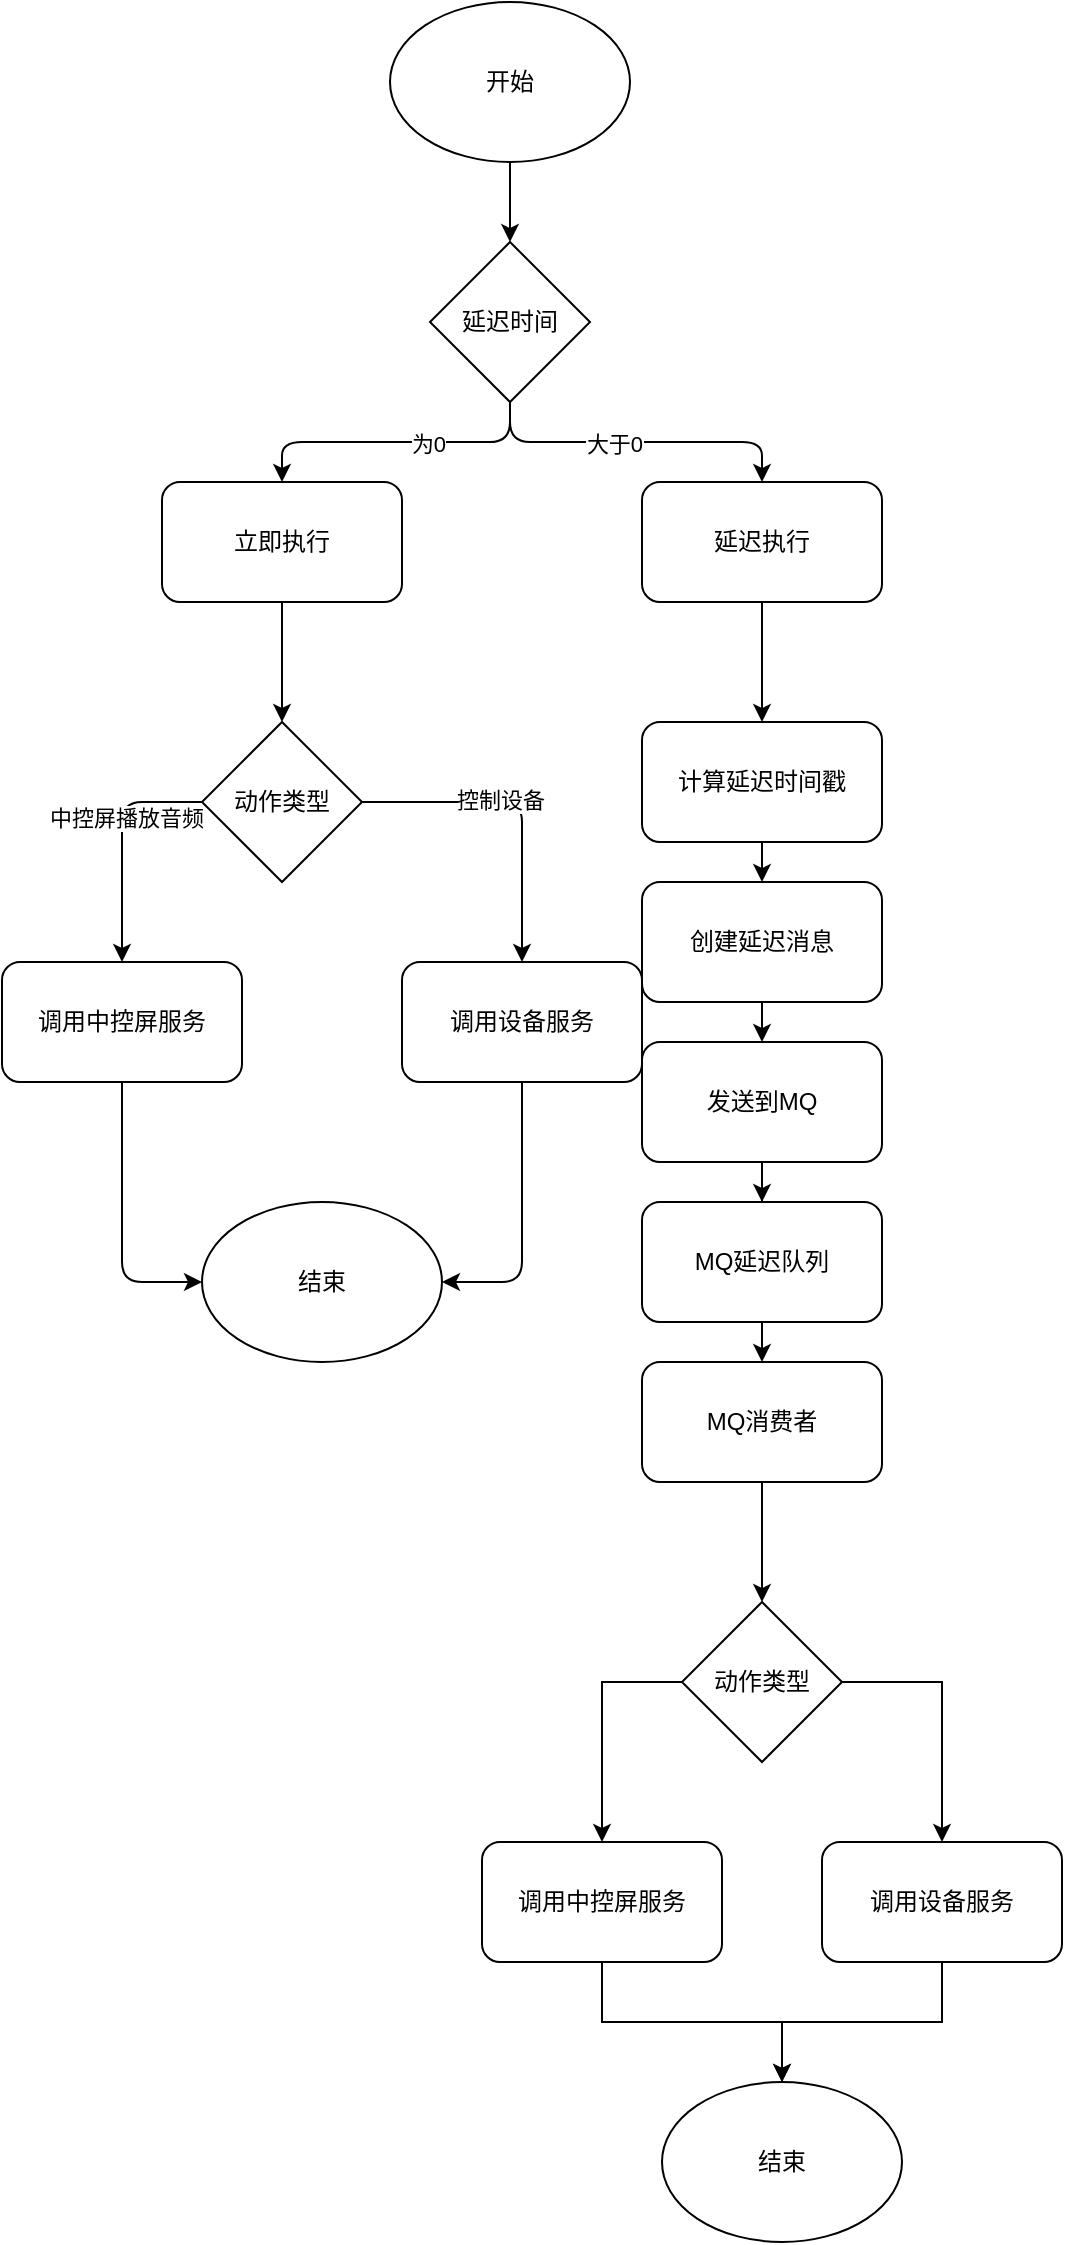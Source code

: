 <mxfile version="24.6.4" type="github">
  <diagram name="Page-1" id="3fiF6cGRswzjbdsliQT9">
    <mxGraphModel dx="1633" dy="1086" grid="1" gridSize="10" guides="1" tooltips="1" connect="1" arrows="1" fold="1" page="1" pageScale="1" pageWidth="827" pageHeight="1169" math="0" shadow="0">
      <root>
        <mxCell id="0" />
        <mxCell id="1" parent="0" />
        <mxCell id="2bTb_BUiYpR_dzB3xhPW-3" value="开始" style="ellipse;whiteSpace=wrap;html=1;" vertex="1" parent="1">
          <mxGeometry x="354" y="40" width="120" height="80" as="geometry" />
        </mxCell>
        <mxCell id="2bTb_BUiYpR_dzB3xhPW-4" value="延迟时间" style="rhombus;whiteSpace=wrap;html=1;" vertex="1" parent="1">
          <mxGeometry x="374" y="160" width="80" height="80" as="geometry" />
        </mxCell>
        <mxCell id="2bTb_BUiYpR_dzB3xhPW-5" value="立即执行" style="rounded=1;whiteSpace=wrap;html=1;" vertex="1" parent="1">
          <mxGeometry x="240" y="280" width="120" height="60" as="geometry" />
        </mxCell>
        <mxCell id="2bTb_BUiYpR_dzB3xhPW-6" value="延迟执行" style="rounded=1;whiteSpace=wrap;html=1;" vertex="1" parent="1">
          <mxGeometry x="480" y="280" width="120" height="60" as="geometry" />
        </mxCell>
        <mxCell id="2bTb_BUiYpR_dzB3xhPW-7" value="动作类型" style="rhombus;whiteSpace=wrap;html=1;" vertex="1" parent="1">
          <mxGeometry x="260" y="400" width="80" height="80" as="geometry" />
        </mxCell>
        <mxCell id="2bTb_BUiYpR_dzB3xhPW-8" value="调用中控屏服务" style="rounded=1;whiteSpace=wrap;html=1;" vertex="1" parent="1">
          <mxGeometry x="160" y="520" width="120" height="60" as="geometry" />
        </mxCell>
        <mxCell id="2bTb_BUiYpR_dzB3xhPW-9" value="调用设备服务" style="rounded=1;whiteSpace=wrap;html=1;" vertex="1" parent="1">
          <mxGeometry x="360" y="520" width="120" height="60" as="geometry" />
        </mxCell>
        <mxCell id="2bTb_BUiYpR_dzB3xhPW-10" value="结束" style="ellipse;whiteSpace=wrap;html=1;" vertex="1" parent="1">
          <mxGeometry x="260" y="640" width="120" height="80" as="geometry" />
        </mxCell>
        <mxCell id="2bTb_BUiYpR_dzB3xhPW-11" value="计算延迟时间戳" style="rounded=1;whiteSpace=wrap;html=1;" vertex="1" parent="1">
          <mxGeometry x="480" y="400" width="120" height="60" as="geometry" />
        </mxCell>
        <mxCell id="2bTb_BUiYpR_dzB3xhPW-12" value="创建延迟消息" style="rounded=1;whiteSpace=wrap;html=1;" vertex="1" parent="1">
          <mxGeometry x="480" y="480" width="120" height="60" as="geometry" />
        </mxCell>
        <mxCell id="2bTb_BUiYpR_dzB3xhPW-35" style="edgeStyle=orthogonalEdgeStyle;rounded=0;orthogonalLoop=1;jettySize=auto;html=1;exitX=0.5;exitY=1;exitDx=0;exitDy=0;" edge="1" parent="1" source="2bTb_BUiYpR_dzB3xhPW-13" target="2bTb_BUiYpR_dzB3xhPW-14">
          <mxGeometry relative="1" as="geometry" />
        </mxCell>
        <mxCell id="2bTb_BUiYpR_dzB3xhPW-13" value="发送到MQ" style="rounded=1;whiteSpace=wrap;html=1;" vertex="1" parent="1">
          <mxGeometry x="480" y="560" width="120" height="60" as="geometry" />
        </mxCell>
        <mxCell id="2bTb_BUiYpR_dzB3xhPW-36" style="edgeStyle=orthogonalEdgeStyle;rounded=0;orthogonalLoop=1;jettySize=auto;html=1;exitX=0.5;exitY=1;exitDx=0;exitDy=0;entryX=0.5;entryY=0;entryDx=0;entryDy=0;" edge="1" parent="1" source="2bTb_BUiYpR_dzB3xhPW-14" target="2bTb_BUiYpR_dzB3xhPW-15">
          <mxGeometry relative="1" as="geometry" />
        </mxCell>
        <mxCell id="2bTb_BUiYpR_dzB3xhPW-14" value="MQ延迟队列" style="rounded=1;whiteSpace=wrap;html=1;" vertex="1" parent="1">
          <mxGeometry x="480" y="640" width="120" height="60" as="geometry" />
        </mxCell>
        <mxCell id="2bTb_BUiYpR_dzB3xhPW-38" style="edgeStyle=orthogonalEdgeStyle;rounded=0;orthogonalLoop=1;jettySize=auto;html=1;exitX=0.5;exitY=1;exitDx=0;exitDy=0;entryX=0.5;entryY=0;entryDx=0;entryDy=0;" edge="1" parent="1" source="2bTb_BUiYpR_dzB3xhPW-15" target="2bTb_BUiYpR_dzB3xhPW-16">
          <mxGeometry relative="1" as="geometry" />
        </mxCell>
        <mxCell id="2bTb_BUiYpR_dzB3xhPW-15" value="MQ消费者" style="rounded=1;whiteSpace=wrap;html=1;" vertex="1" parent="1">
          <mxGeometry x="480" y="720" width="120" height="60" as="geometry" />
        </mxCell>
        <mxCell id="2bTb_BUiYpR_dzB3xhPW-39" style="edgeStyle=orthogonalEdgeStyle;rounded=0;orthogonalLoop=1;jettySize=auto;html=1;exitX=0;exitY=0.5;exitDx=0;exitDy=0;" edge="1" parent="1" source="2bTb_BUiYpR_dzB3xhPW-16" target="2bTb_BUiYpR_dzB3xhPW-17">
          <mxGeometry relative="1" as="geometry" />
        </mxCell>
        <mxCell id="2bTb_BUiYpR_dzB3xhPW-40" style="edgeStyle=orthogonalEdgeStyle;rounded=0;orthogonalLoop=1;jettySize=auto;html=1;exitX=1;exitY=0.5;exitDx=0;exitDy=0;entryX=0.5;entryY=0;entryDx=0;entryDy=0;" edge="1" parent="1" source="2bTb_BUiYpR_dzB3xhPW-16" target="2bTb_BUiYpR_dzB3xhPW-18">
          <mxGeometry relative="1" as="geometry" />
        </mxCell>
        <mxCell id="2bTb_BUiYpR_dzB3xhPW-16" value="动作类型" style="rhombus;whiteSpace=wrap;html=1;" vertex="1" parent="1">
          <mxGeometry x="500" y="840" width="80" height="80" as="geometry" />
        </mxCell>
        <mxCell id="2bTb_BUiYpR_dzB3xhPW-41" style="edgeStyle=orthogonalEdgeStyle;rounded=0;orthogonalLoop=1;jettySize=auto;html=1;exitX=0.5;exitY=1;exitDx=0;exitDy=0;" edge="1" parent="1" source="2bTb_BUiYpR_dzB3xhPW-17" target="2bTb_BUiYpR_dzB3xhPW-19">
          <mxGeometry relative="1" as="geometry" />
        </mxCell>
        <mxCell id="2bTb_BUiYpR_dzB3xhPW-17" value="调用中控屏服务" style="rounded=1;whiteSpace=wrap;html=1;" vertex="1" parent="1">
          <mxGeometry x="400" y="960" width="120" height="60" as="geometry" />
        </mxCell>
        <mxCell id="2bTb_BUiYpR_dzB3xhPW-43" style="edgeStyle=orthogonalEdgeStyle;rounded=0;orthogonalLoop=1;jettySize=auto;html=1;exitX=0.5;exitY=1;exitDx=0;exitDy=0;entryX=0.5;entryY=0;entryDx=0;entryDy=0;" edge="1" parent="1" source="2bTb_BUiYpR_dzB3xhPW-18" target="2bTb_BUiYpR_dzB3xhPW-19">
          <mxGeometry relative="1" as="geometry" />
        </mxCell>
        <mxCell id="2bTb_BUiYpR_dzB3xhPW-18" value="调用设备服务" style="rounded=1;whiteSpace=wrap;html=1;" vertex="1" parent="1">
          <mxGeometry x="570" y="960" width="120" height="60" as="geometry" />
        </mxCell>
        <mxCell id="2bTb_BUiYpR_dzB3xhPW-19" value="结束" style="ellipse;whiteSpace=wrap;html=1;" vertex="1" parent="1">
          <mxGeometry x="490" y="1080" width="120" height="80" as="geometry" />
        </mxCell>
        <mxCell id="2bTb_BUiYpR_dzB3xhPW-20" value="" style="endArrow=classic;html=1;exitX=0.5;exitY=1;exitDx=0;exitDy=0;entryX=0.5;entryY=0;entryDx=0;entryDy=0;" edge="1" parent="1" source="2bTb_BUiYpR_dzB3xhPW-3" target="2bTb_BUiYpR_dzB3xhPW-4">
          <mxGeometry width="50" height="50" relative="1" as="geometry">
            <mxPoint x="390" y="330" as="sourcePoint" />
            <mxPoint x="440" y="280" as="targetPoint" />
          </mxGeometry>
        </mxCell>
        <mxCell id="2bTb_BUiYpR_dzB3xhPW-21" value="" style="endArrow=classic;html=1;exitX=0.5;exitY=1;exitDx=0;exitDy=0;entryX=0.5;entryY=0;entryDx=0;entryDy=0;" edge="1" parent="1" source="2bTb_BUiYpR_dzB3xhPW-4" target="2bTb_BUiYpR_dzB3xhPW-5">
          <mxGeometry width="50" height="50" relative="1" as="geometry">
            <mxPoint x="390" y="330" as="sourcePoint" />
            <mxPoint x="440" y="280" as="targetPoint" />
            <Array as="points">
              <mxPoint x="414" y="260" />
              <mxPoint x="300" y="260" />
            </Array>
          </mxGeometry>
        </mxCell>
        <mxCell id="2bTb_BUiYpR_dzB3xhPW-22" value="为0" style="edgeLabel;html=1;align=center;verticalAlign=middle;resizable=0;points=[];" vertex="1" connectable="0" parent="2bTb_BUiYpR_dzB3xhPW-21">
          <mxGeometry x="-0.2" y="1" relative="1" as="geometry">
            <mxPoint as="offset" />
          </mxGeometry>
        </mxCell>
        <mxCell id="2bTb_BUiYpR_dzB3xhPW-23" value="" style="endArrow=classic;html=1;exitX=0.5;exitY=1;exitDx=0;exitDy=0;entryX=0.5;entryY=0;entryDx=0;entryDy=0;" edge="1" parent="1" source="2bTb_BUiYpR_dzB3xhPW-4" target="2bTb_BUiYpR_dzB3xhPW-6">
          <mxGeometry width="50" height="50" relative="1" as="geometry">
            <mxPoint x="390" y="330" as="sourcePoint" />
            <mxPoint x="440" y="280" as="targetPoint" />
            <Array as="points">
              <mxPoint x="414" y="260" />
              <mxPoint x="540" y="260" />
            </Array>
          </mxGeometry>
        </mxCell>
        <mxCell id="2bTb_BUiYpR_dzB3xhPW-24" value="大于0" style="edgeLabel;html=1;align=center;verticalAlign=middle;resizable=0;points=[];" vertex="1" connectable="0" parent="2bTb_BUiYpR_dzB3xhPW-23">
          <mxGeometry x="-0.133" y="-1" relative="1" as="geometry">
            <mxPoint as="offset" />
          </mxGeometry>
        </mxCell>
        <mxCell id="2bTb_BUiYpR_dzB3xhPW-25" value="" style="endArrow=classic;html=1;exitX=0.5;exitY=1;exitDx=0;exitDy=0;entryX=0.5;entryY=0;entryDx=0;entryDy=0;" edge="1" parent="1" source="2bTb_BUiYpR_dzB3xhPW-5" target="2bTb_BUiYpR_dzB3xhPW-7">
          <mxGeometry width="50" height="50" relative="1" as="geometry">
            <mxPoint x="390" y="330" as="sourcePoint" />
            <mxPoint x="440" y="280" as="targetPoint" />
          </mxGeometry>
        </mxCell>
        <mxCell id="2bTb_BUiYpR_dzB3xhPW-26" value="" style="endArrow=classic;html=1;exitX=0;exitY=0.5;exitDx=0;exitDy=0;entryX=0.5;entryY=0;entryDx=0;entryDy=0;" edge="1" parent="1" source="2bTb_BUiYpR_dzB3xhPW-7" target="2bTb_BUiYpR_dzB3xhPW-8">
          <mxGeometry width="50" height="50" relative="1" as="geometry">
            <mxPoint x="390" y="330" as="sourcePoint" />
            <mxPoint x="440" y="280" as="targetPoint" />
            <Array as="points">
              <mxPoint x="220" y="440" />
            </Array>
          </mxGeometry>
        </mxCell>
        <mxCell id="2bTb_BUiYpR_dzB3xhPW-27" value="中控屏播放音频" style="edgeLabel;html=1;align=center;verticalAlign=middle;resizable=0;points=[];" vertex="1" connectable="0" parent="2bTb_BUiYpR_dzB3xhPW-26">
          <mxGeometry x="-0.2" y="2" relative="1" as="geometry">
            <mxPoint as="offset" />
          </mxGeometry>
        </mxCell>
        <mxCell id="2bTb_BUiYpR_dzB3xhPW-28" value="" style="endArrow=classic;html=1;exitX=1;exitY=0.5;exitDx=0;exitDy=0;entryX=0.5;entryY=0;entryDx=0;entryDy=0;" edge="1" parent="1" source="2bTb_BUiYpR_dzB3xhPW-7" target="2bTb_BUiYpR_dzB3xhPW-9">
          <mxGeometry width="50" height="50" relative="1" as="geometry">
            <mxPoint x="390" y="330" as="sourcePoint" />
            <mxPoint x="440" y="280" as="targetPoint" />
            <Array as="points">
              <mxPoint x="420" y="440" />
            </Array>
          </mxGeometry>
        </mxCell>
        <mxCell id="2bTb_BUiYpR_dzB3xhPW-29" value="控制设备" style="edgeLabel;html=1;align=center;verticalAlign=middle;resizable=0;points=[];" vertex="1" connectable="0" parent="2bTb_BUiYpR_dzB3xhPW-28">
          <mxGeometry x="-0.143" y="1" relative="1" as="geometry">
            <mxPoint as="offset" />
          </mxGeometry>
        </mxCell>
        <mxCell id="2bTb_BUiYpR_dzB3xhPW-30" value="" style="endArrow=classic;html=1;exitX=0.5;exitY=1;exitDx=0;exitDy=0;entryX=0;entryY=0.5;entryDx=0;entryDy=0;" edge="1" parent="1" source="2bTb_BUiYpR_dzB3xhPW-8" target="2bTb_BUiYpR_dzB3xhPW-10">
          <mxGeometry width="50" height="50" relative="1" as="geometry">
            <mxPoint x="390" y="330" as="sourcePoint" />
            <mxPoint x="440" y="280" as="targetPoint" />
            <Array as="points">
              <mxPoint x="220" y="680" />
            </Array>
          </mxGeometry>
        </mxCell>
        <mxCell id="2bTb_BUiYpR_dzB3xhPW-31" value="" style="endArrow=classic;html=1;exitX=0.5;exitY=1;exitDx=0;exitDy=0;entryX=1;entryY=0.5;entryDx=0;entryDy=0;" edge="1" parent="1" source="2bTb_BUiYpR_dzB3xhPW-9" target="2bTb_BUiYpR_dzB3xhPW-10">
          <mxGeometry width="50" height="50" relative="1" as="geometry">
            <mxPoint x="390" y="330" as="sourcePoint" />
            <mxPoint x="440" y="280" as="targetPoint" />
            <Array as="points">
              <mxPoint x="420" y="680" />
            </Array>
          </mxGeometry>
        </mxCell>
        <mxCell id="2bTb_BUiYpR_dzB3xhPW-32" value="" style="endArrow=classic;html=1;exitX=0.5;exitY=1;exitDx=0;exitDy=0;entryX=0.5;entryY=0;entryDx=0;entryDy=0;" edge="1" parent="1" source="2bTb_BUiYpR_dzB3xhPW-6" target="2bTb_BUiYpR_dzB3xhPW-11">
          <mxGeometry width="50" height="50" relative="1" as="geometry">
            <mxPoint x="390" y="330" as="sourcePoint" />
            <mxPoint x="440" y="280" as="targetPoint" />
          </mxGeometry>
        </mxCell>
        <mxCell id="2bTb_BUiYpR_dzB3xhPW-33" value="" style="endArrow=classic;html=1;exitX=0.5;exitY=1;exitDx=0;exitDy=0;entryX=0.5;entryY=0;entryDx=0;entryDy=0;" edge="1" parent="1" source="2bTb_BUiYpR_dzB3xhPW-11" target="2bTb_BUiYpR_dzB3xhPW-12">
          <mxGeometry width="50" height="50" relative="1" as="geometry">
            <mxPoint x="390" y="330" as="sourcePoint" />
            <mxPoint x="440" y="280" as="targetPoint" />
          </mxGeometry>
        </mxCell>
        <mxCell id="2bTb_BUiYpR_dzB3xhPW-34" value="" style="endArrow=classic;html=1;exitX=0.5;exitY=1;exitDx=0;exitDy=0;entryX=0.5;entryY=0;entryDx=0;entryDy=0;" edge="1" parent="1" source="2bTb_BUiYpR_dzB3xhPW-12" target="2bTb_BUiYpR_dzB3xhPW-13">
          <mxGeometry width="50" height="50" relative="1" as="geometry">
            <mxPoint x="390" y="330" as="sourcePoint" />
            <mxPoint x="440" y="280" as="targetPoint" />
          </mxGeometry>
        </mxCell>
      </root>
    </mxGraphModel>
  </diagram>
</mxfile>
